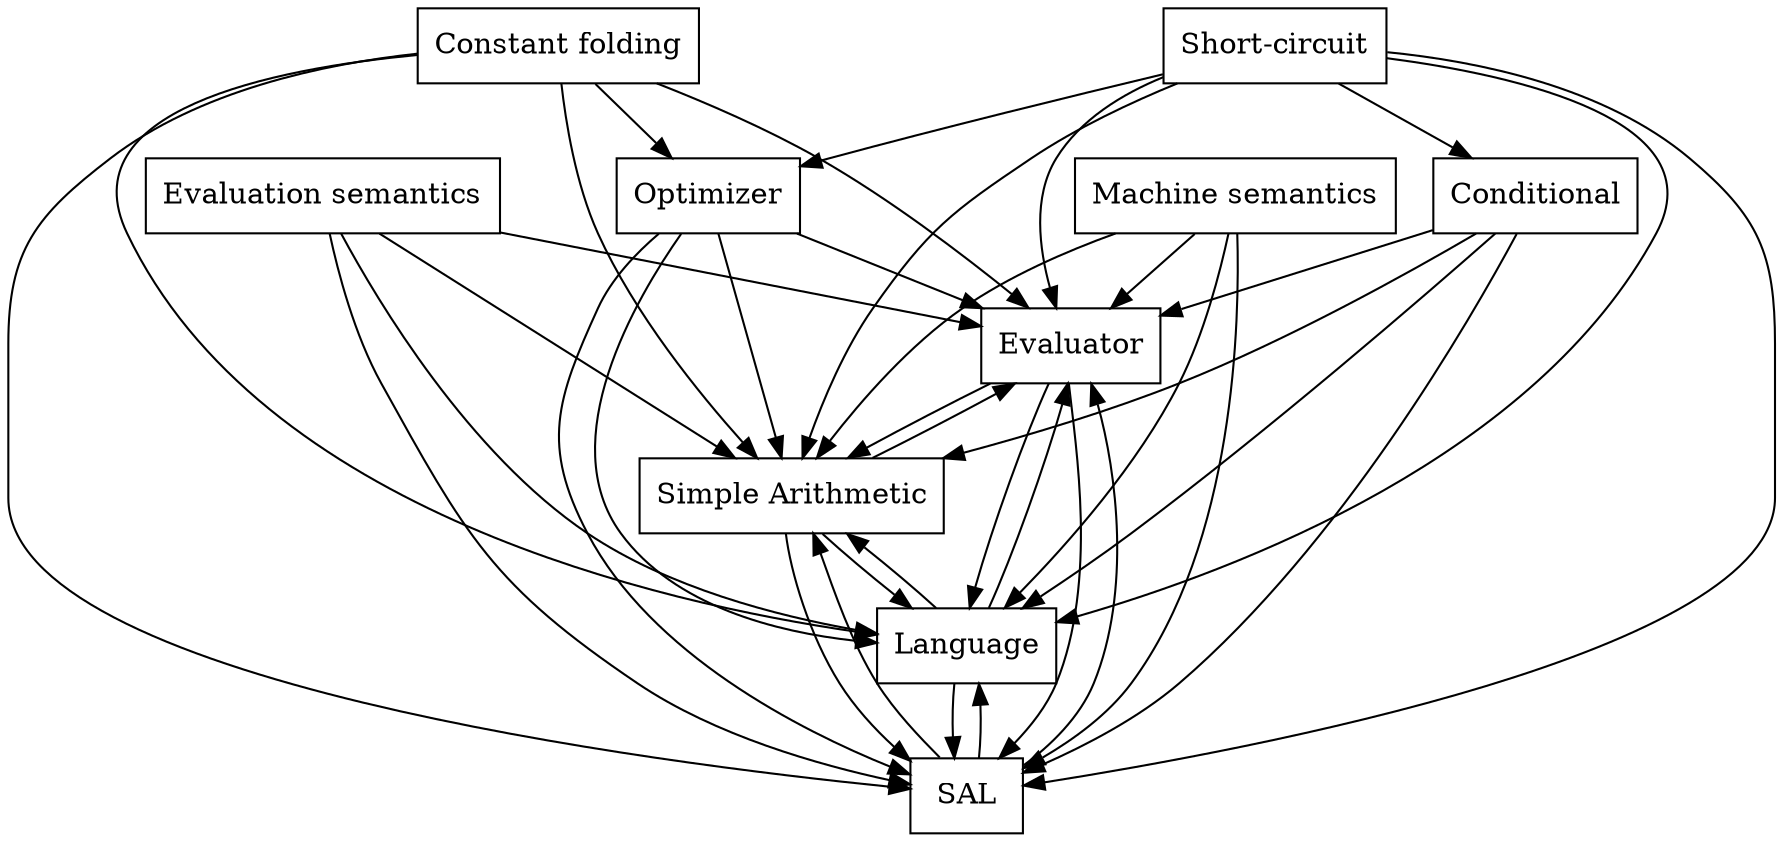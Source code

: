 digraph{
graph [rankdir=TB];
node [shape=box];
edge [arrowhead=normal];
0[label="Evaluator",]
1[label="Conditional",]
2[label="Optimizer",]
3[label="Evaluation semantics",]
4[label="Constant folding",]
5[label="Simple Arithmetic",]
6[label="SAL",]
7[label="Language",]
8[label="Machine semantics",]
9[label="Short-circuit",]
0->5[label="",]
0->6[label="",]
0->7[label="",]
1->0[label="",]
1->5[label="",]
1->6[label="",]
1->7[label="",]
2->0[label="",]
2->5[label="",]
2->6[label="",]
2->7[label="",]
3->0[label="",]
3->5[label="",]
3->6[label="",]
3->7[label="",]
4->0[label="",]
4->2[label="",]
4->5[label="",]
4->6[label="",]
4->7[label="",]
5->0[label="",]
5->6[label="",]
5->7[label="",]
6->0[label="",]
6->5[label="",]
6->7[label="",]
7->0[label="",]
7->5[label="",]
7->6[label="",]
8->0[label="",]
8->5[label="",]
8->6[label="",]
8->7[label="",]
9->0[label="",]
9->1[label="",]
9->2[label="",]
9->5[label="",]
9->6[label="",]
9->7[label="",]
}
